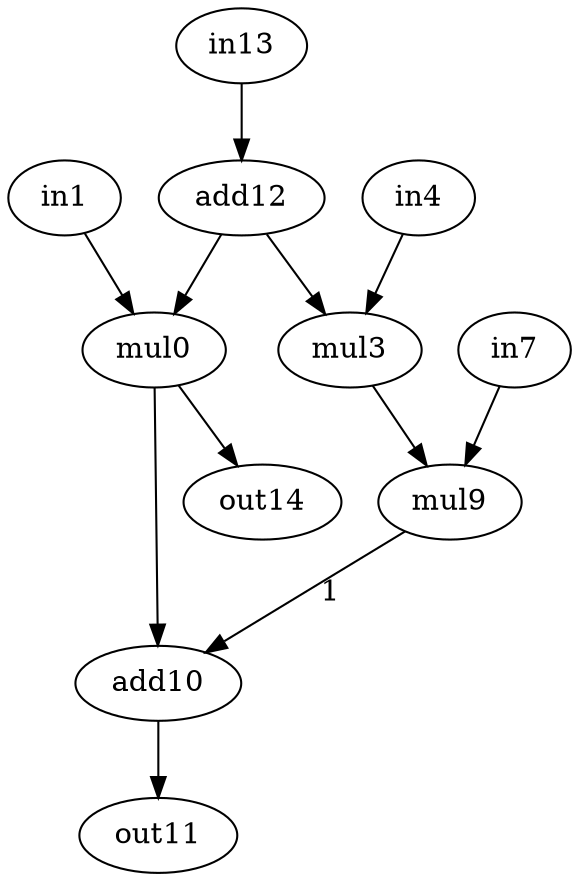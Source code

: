 strict digraph "atax" {
0 [alap=2, asap=2, label=mul0, op=mul];
1 [alap=1, asap=0, label=in1, op=in];
3 [alap=2, asap=2, label=mul3, op=mul];
4 [alap=1, asap=0, label=in4, op=in];
7 [alap=2, asap=0, label=in7, op=in];
9 [alap=3, asap=3, label=mul9, op=mul];
10 [alap=4, asap=4, label=add10, op=add];
11 [alap=5, asap=5, label=out11, op=out];
12 [alap=1, asap=1, label=add12, op=addi, value=2];
13 [alap=0, asap=0, label=in13, op=in];
14 [alap=3, asap=3, label=out14, op=out];
0 -> 10  [port=0, w=0];
0 -> 14  [port=0, w=0];
1 -> 0  [port=0, w=0];
3 -> 9  [port=0, w=0];
4 -> 3  [port=0, w=0];
7 -> 9  [port=1, w=0];
9 -> 10  [label=1, port=1, w=1];
10 -> 11  [port=0, w=0];
12 -> 0  [port=1, w=0];
12 -> 3  [port=1, w=0];
13 -> 12  [port=0, w=0];
}
